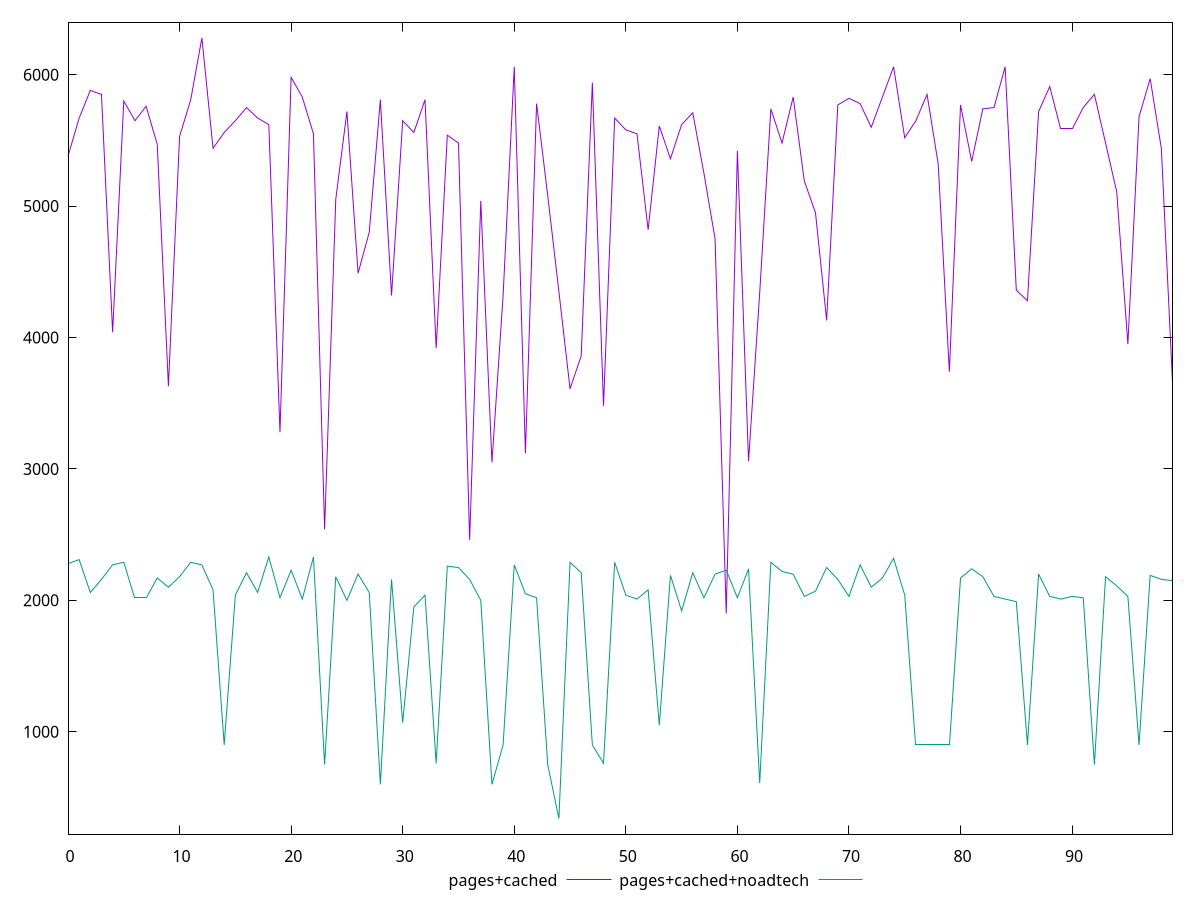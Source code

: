 reset

$pagesCached <<EOF
0 5380
1 5670
2 5880
3 5850
4 4040
5 5800
6 5650
7 5760
8 5470
9 3630
10 5530
11 5810
12 6280
13 5440
14 5560
15 5650
16 5750
17 5670
18 5620
19 3280
20 5980
21 5830
22 5550
23 2540
24 5050
25 5720
26 4490
27 4800
28 5810
29 4320
30 5650
31 5560
32 5810
33 3920
34 5540
35 5480
36 2460
37 5040
38 3050
39 4320
40 6060
41 3120
42 5780
43 5080
44 4350
45 3610
46 3860
47 5940
48 3480
49 5670
50 5580
51 5550
52 4820
53 5610
54 5360
55 5620
56 5710
57 5250
58 4750
59 1900
60 5420
61 3060
62 4340
63 5740
64 5480
65 5830
66 5190
67 4950
68 4130
69 5770
70 5820
71 5780
72 5600
73 5830
74 6060
75 5520
76 5650
77 5850
78 5320
79 3740
80 5770
81 5340
82 5740
83 5750
84 6060
85 4360
86 4280
87 5720
88 5910
89 5590
90 5590
91 5750
92 5850
93 5480
94 5110
95 3950
96 5680
97 5970
98 5440
99 3660
EOF

$pagesCachedNoadtech <<EOF
0 2280
1 2310
2 2060
3 2160
4 2270
5 2290
6 2020
7 2020
8 2170
9 2100
10 2180
11 2290
12 2270
13 2080
14 900
15 2040
16 2210
17 2060
18 2330
19 2020
20 2230
21 2010
22 2330
23 750
24 2180
25 2000
26 2200
27 2060
28 600
29 2160
30 1070
31 1950
32 2040
33 760
34 2260
35 2250
36 2160
37 2000
38 600
39 900
40 2270
41 2050
42 2020
43 750
44 340
45 2290
46 2210
47 900
48 760
49 2290
50 2040
51 2010
52 2080
53 1050
54 2190
55 1920
56 2210
57 2020
58 2200
59 2230
60 2020
61 2240
62 610
63 2290
64 2220
65 2200
66 2030
67 2070
68 2250
69 2160
70 2030
71 2270
72 2100
73 2170
74 2320
75 2040
76 900
77 900
78 900
79 900
80 2170
81 2240
82 2180
83 2030
84 2010
85 1990
86 900
87 2200
88 2030
89 2010
90 2030
91 2020
92 750
93 2180
94 2110
95 2030
96 900
97 2190
98 2160
99 2150
EOF

set key outside below
set xrange [0:99]
set yrange [221.2:6398.8]
set trange [221.2:6398.8]
set terminal svg size 640, 520 enhanced background rgb 'white'
set output "report_00014_2021-02-09T15:56:05.503Z/unused-javascript/comparison/line/1_vs_2.svg"

plot $pagesCached title "pages+cached" with line, \
     $pagesCachedNoadtech title "pages+cached+noadtech" with line

reset

